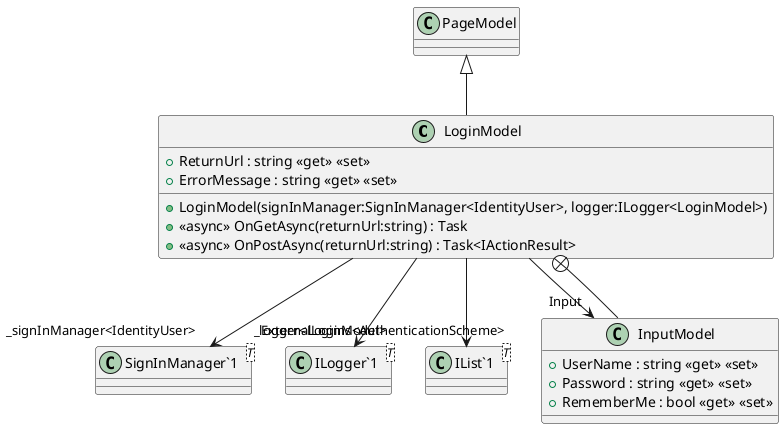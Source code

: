 @startuml
class LoginModel {
    + LoginModel(signInManager:SignInManager<IdentityUser>, logger:ILogger<LoginModel>)
    + ReturnUrl : string <<get>> <<set>>
    + ErrorMessage : string <<get>> <<set>>
    + <<async>> OnGetAsync(returnUrl:string) : Task
    + <<async>> OnPostAsync(returnUrl:string) : Task<IActionResult>
}
class "SignInManager`1"<T> {
}
class "ILogger`1"<T> {
}
class "IList`1"<T> {
}
class InputModel {
    + UserName : string <<get>> <<set>>
    + Password : string <<get>> <<set>>
    + RememberMe : bool <<get>> <<set>>
}
PageModel <|-- LoginModel
LoginModel --> "_signInManager<IdentityUser>" "SignInManager`1"
LoginModel --> "_logger<LoginModel>" "ILogger`1"
LoginModel --> "Input" InputModel
LoginModel --> "ExternalLogins<AuthenticationScheme>" "IList`1"
LoginModel +-- InputModel
@enduml
